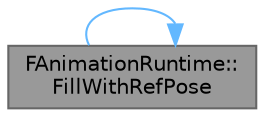 digraph "FAnimationRuntime::FillWithRefPose"
{
 // INTERACTIVE_SVG=YES
 // LATEX_PDF_SIZE
  bgcolor="transparent";
  edge [fontname=Helvetica,fontsize=10,labelfontname=Helvetica,labelfontsize=10];
  node [fontname=Helvetica,fontsize=10,shape=box,height=0.2,width=0.4];
  rankdir="LR";
  Node1 [id="Node000001",label="FAnimationRuntime::\lFillWithRefPose",height=0.2,width=0.4,color="gray40", fillcolor="grey60", style="filled", fontcolor="black",tooltip="Fill ref pose."];
  Node1 -> Node1 [id="edge1_Node000001_Node000001",color="steelblue1",style="solid",tooltip=" "];
}
